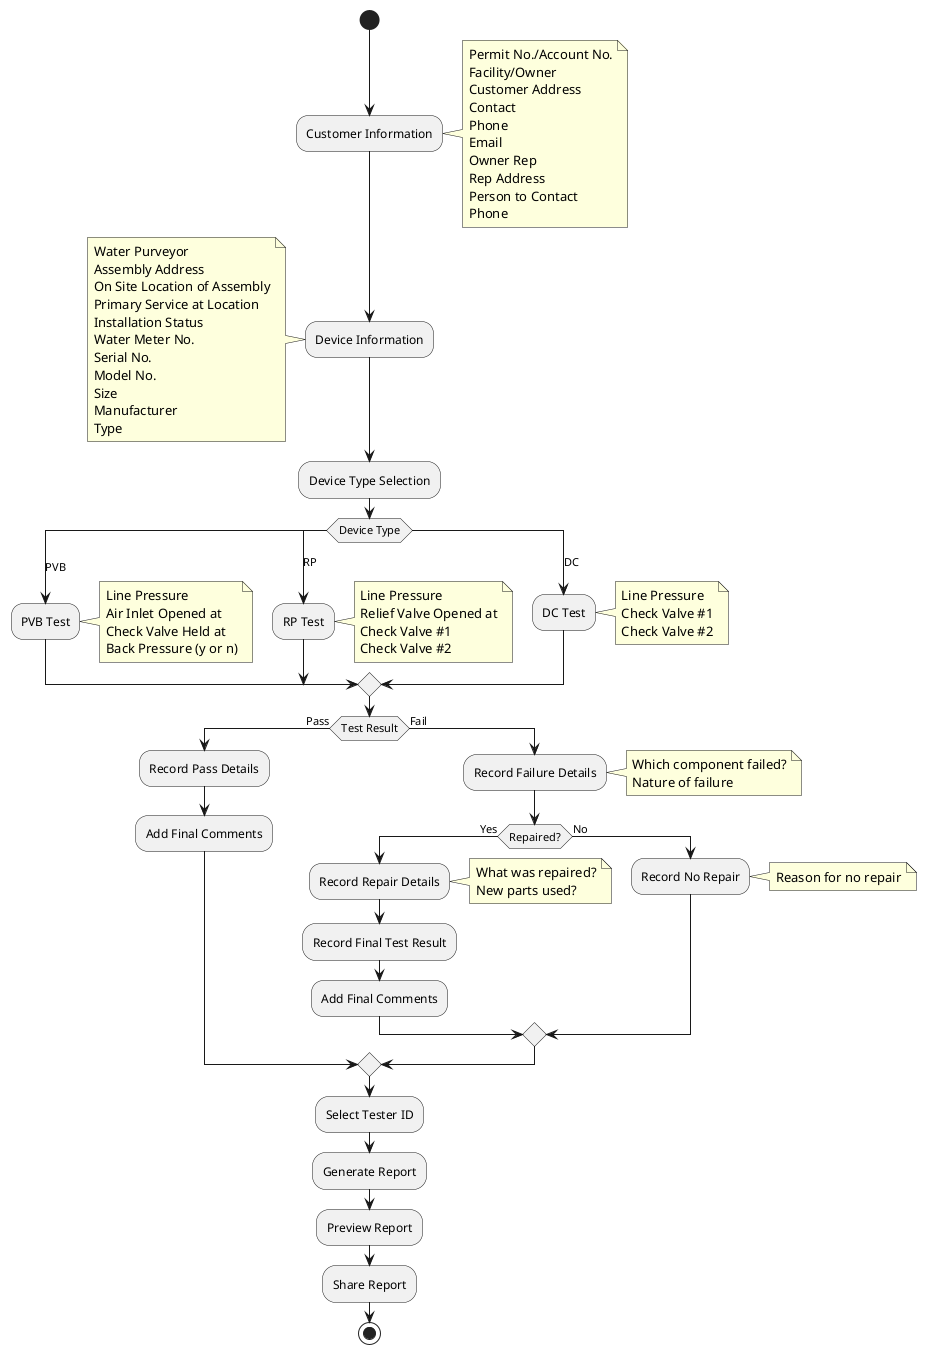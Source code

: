 @startuml

start
:Customer Information;
note right
  Permit No./Account No.
  Facility/Owner
  Customer Address
  Contact
  Phone
  Email
  Owner Rep
  Rep Address
  Person to Contact
  Phone
end note

:Device Information;
note left
  Water Purveyor
  Assembly Address
  On Site Location of Assembly
  Primary Service at Location
  Installation Status
  Water Meter No.
  Serial No.
  Model No.
  Size
  Manufacturer
  Type
end note

:Device Type Selection;
switch (Device Type)
  case (PVB)
    :PVB Test;
    note right
      Line Pressure
      Air Inlet Opened at
      Check Valve Held at
      Back Pressure (y or n)
    end note
  case (RP)
    :RP Test;
    note right
      Line Pressure
      Relief Valve Opened at
      Check Valve #1
      Check Valve #2
    end note
  case (DC)
    :DC Test;
    note right
      Line Pressure
      Check Valve #1
      Check Valve #2
    end note
endswitch

if (Test Result) then (Pass)
  :Record Pass Details;
  :Add Final Comments;
else (Fail)
  :Record Failure Details;
  note right
    Which component failed?
    Nature of failure
  end note
  if (Repaired?) then (Yes)
    :Record Repair Details;
    note right
      What was repaired?
      New parts used?
    end note
    :Record Final Test Result;
    :Add Final Comments;
  else (No)
    :Record No Repair;
    note right
      Reason for no repair
    end note
  endif
endif

:Select Tester ID;
:Generate Report;
:Preview Report;
:Share Report;

stop
@enduml
